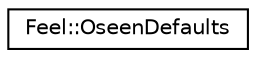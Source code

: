 digraph "Graphical Class Hierarchy"
{
 // LATEX_PDF_SIZE
  edge [fontname="Helvetica",fontsize="10",labelfontname="Helvetica",labelfontsize="10"];
  node [fontname="Helvetica",fontsize="10",shape=record];
  rankdir="LR";
  Node0 [label="Feel::OseenDefaults",height=0.2,width=0.4,color="black", fillcolor="white", style="filled",URL="$structFeel_1_1OseenDefaults.html",tooltip="Oseen Default Data."];
}
